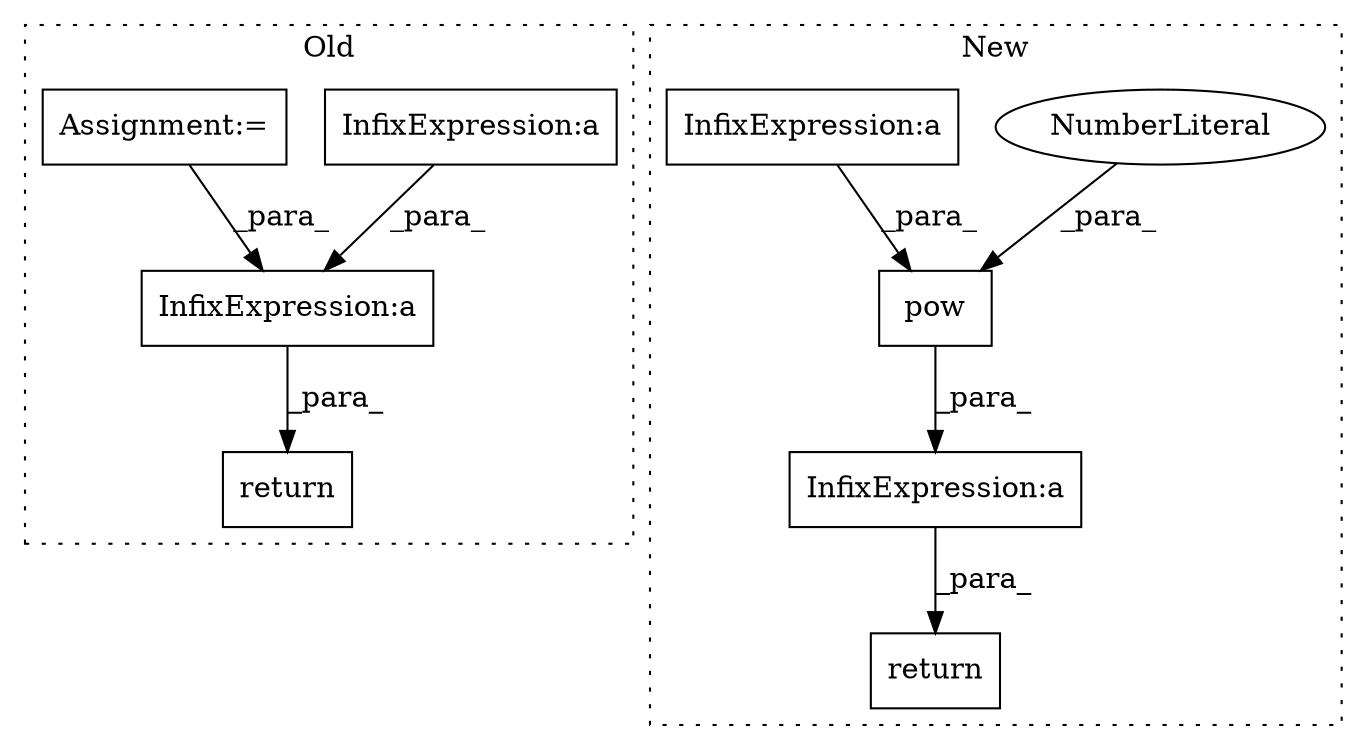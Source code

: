digraph G {
subgraph cluster0 {
1 [label="return" a="41" s="3921" l="7" shape="box"];
5 [label="InfixExpression:a" a="27" s="3896" l="3" shape="box"];
7 [label="InfixExpression:a" a="27" s="3874" l="3" shape="box"];
8 [label="Assignment:=" a="7" s="3813" l="1" shape="box"];
label = "Old";
style="dotted";
}
subgraph cluster1 {
2 [label="pow" a="32" s="8819,8829" l="4,1" shape="box"];
3 [label="return" a="41" s="8783" l="7" shape="box"];
4 [label="NumberLiteral" a="34" s="8828" l="1" shape="ellipse"];
6 [label="InfixExpression:a" a="27" s="8810" l="3" shape="box"];
9 [label="InfixExpression:a" a="27" s="8751" l="3" shape="box"];
label = "New";
style="dotted";
}
2 -> 6 [label="_para_"];
4 -> 2 [label="_para_"];
5 -> 7 [label="_para_"];
6 -> 3 [label="_para_"];
7 -> 1 [label="_para_"];
8 -> 7 [label="_para_"];
9 -> 2 [label="_para_"];
}